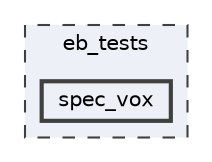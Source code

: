 digraph "/Users/marc/Developer/EGSnrc/HEN_HOUSE/user_codes/egs_brachy/egs_brachy/eb_tests/spec_vox"
{
 // LATEX_PDF_SIZE
  bgcolor="transparent";
  edge [fontname=Helvetica,fontsize=10,labelfontname=Helvetica,labelfontsize=10];
  node [fontname=Helvetica,fontsize=10,shape=box,height=0.2,width=0.4];
  compound=true
  subgraph clusterdir_c28d9f9e47a4b1e1799ddc7c63b84293 {
    graph [ bgcolor="#edf0f7", pencolor="grey25", label="eb_tests", fontname=Helvetica,fontsize=10 style="filled,dashed", URL="dir_c28d9f9e47a4b1e1799ddc7c63b84293.html",tooltip=""]
  dir_ff63218bfa4fc5ec637f3d12574958b6 [label="spec_vox", fillcolor="#edf0f7", color="grey25", style="filled,bold", URL="dir_ff63218bfa4fc5ec637f3d12574958b6.html",tooltip=""];
  }
}

